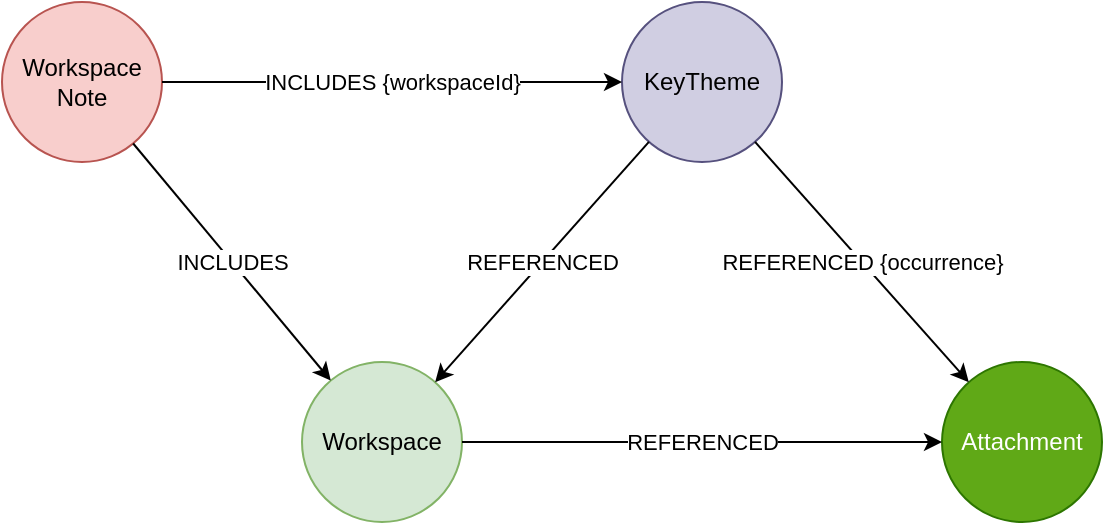 <mxfile version="11.1.4" type="device"><diagram id="eaRyaCAcKnOxGGULskcr" name="Page-1"><mxGraphModel dx="1086" dy="928" grid="1" gridSize="10" guides="1" tooltips="1" connect="1" arrows="1" fold="1" page="1" pageScale="1" pageWidth="827" pageHeight="1169" math="0" shadow="0"><root><mxCell id="0"/><mxCell id="1" parent="0"/><mxCell id="Dut2ySnM2JJWuOainyji-1" value="Workspace" style="ellipse;whiteSpace=wrap;html=1;aspect=fixed;fillColor=#d5e8d4;strokeColor=#82b366;" vertex="1" parent="1"><mxGeometry x="180" y="340" width="80" height="80" as="geometry"/></mxCell><mxCell id="Dut2ySnM2JJWuOainyji-2" value="Attachment" style="ellipse;whiteSpace=wrap;html=1;aspect=fixed;fillColor=#60a917;strokeColor=#2D7600;fontColor=#ffffff;" vertex="1" parent="1"><mxGeometry x="500" y="340" width="80" height="80" as="geometry"/></mxCell><mxCell id="Dut2ySnM2JJWuOainyji-3" value="KeyTheme" style="ellipse;whiteSpace=wrap;html=1;aspect=fixed;fillColor=#d0cee2;strokeColor=#56517e;" vertex="1" parent="1"><mxGeometry x="340" y="160" width="80" height="80" as="geometry"/></mxCell><mxCell id="Dut2ySnM2JJWuOainyji-4" value="REFERENCED" style="endArrow=classic;html=1;" edge="1" parent="1" source="Dut2ySnM2JJWuOainyji-1" target="Dut2ySnM2JJWuOainyji-2"><mxGeometry width="50" height="50" relative="1" as="geometry"><mxPoint x="420" y="450" as="sourcePoint"/><mxPoint x="470" y="400" as="targetPoint"/></mxGeometry></mxCell><mxCell id="Dut2ySnM2JJWuOainyji-5" value="REFERENCED {occurrence}" style="endArrow=classic;html=1;" edge="1" parent="1" source="Dut2ySnM2JJWuOainyji-3" target="Dut2ySnM2JJWuOainyji-2"><mxGeometry width="50" height="50" relative="1" as="geometry"><mxPoint x="269.984" y="381.142" as="sourcePoint"/><mxPoint x="510.02" y="388.751" as="targetPoint"/></mxGeometry></mxCell><mxCell id="Dut2ySnM2JJWuOainyji-6" value="REFERENCED" style="endArrow=classic;html=1;" edge="1" parent="1" source="Dut2ySnM2JJWuOainyji-3" target="Dut2ySnM2JJWuOainyji-1"><mxGeometry width="50" height="50" relative="1" as="geometry"><mxPoint x="434.543" y="241.586" as="sourcePoint"/><mxPoint x="525.442" y="358.426" as="targetPoint"/></mxGeometry></mxCell><mxCell id="Dut2ySnM2JJWuOainyji-7" value="Workspace&lt;br&gt;Note" style="ellipse;whiteSpace=wrap;html=1;aspect=fixed;fillColor=#f8cecc;strokeColor=#b85450;" vertex="1" parent="1"><mxGeometry x="30" y="160" width="80" height="80" as="geometry"/></mxCell><mxCell id="Dut2ySnM2JJWuOainyji-8" value="INCLUDES" style="endArrow=classic;html=1;" edge="1" parent="1" source="Dut2ySnM2JJWuOainyji-7" target="Dut2ySnM2JJWuOainyji-1"><mxGeometry width="50" height="50" relative="1" as="geometry"><mxPoint x="416.537" y="239.929" as="sourcePoint"/><mxPoint x="523.425" y="360.104" as="targetPoint"/></mxGeometry></mxCell><mxCell id="Dut2ySnM2JJWuOainyji-9" value="INCLUDES {workspaceId}" style="endArrow=classic;html=1;" edge="1" parent="1" source="Dut2ySnM2JJWuOainyji-7" target="Dut2ySnM2JJWuOainyji-3"><mxGeometry width="50" height="50" relative="1" as="geometry"><mxPoint x="105.587" y="240.746" as="sourcePoint"/><mxPoint x="204.393" y="359.271" as="targetPoint"/></mxGeometry></mxCell></root></mxGraphModel></diagram></mxfile>